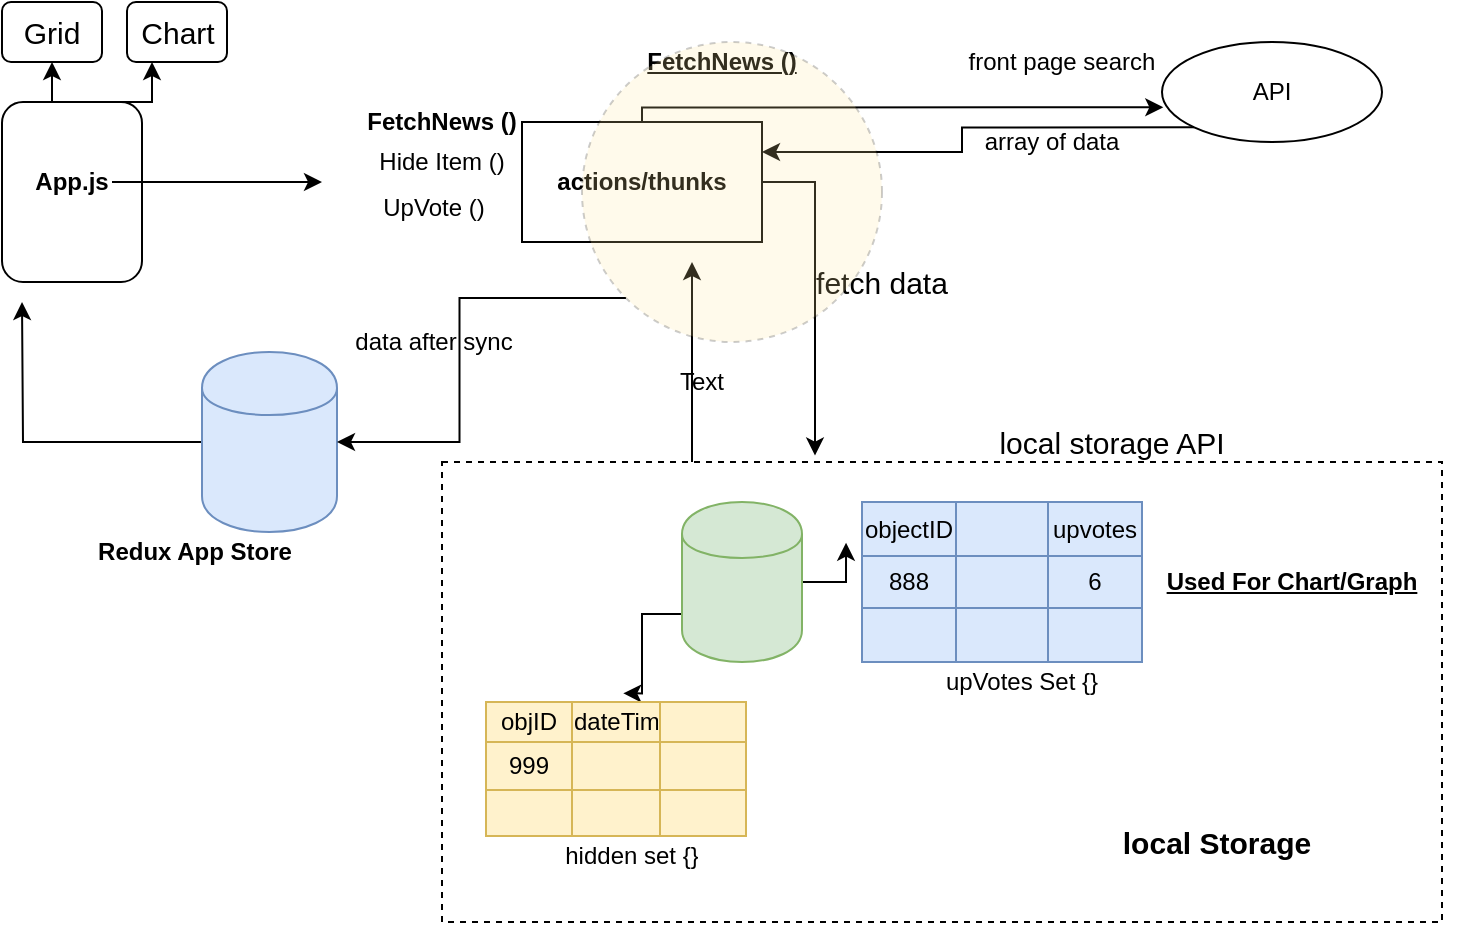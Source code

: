 <mxfile version="13.5.3" type="device"><diagram id="1OY8vG89cqY9DOylxmi3" name="Page-1"><mxGraphModel dx="782" dy="446" grid="1" gridSize="10" guides="1" tooltips="1" connect="1" arrows="1" fold="1" page="1" pageScale="1" pageWidth="850" pageHeight="1100" math="0" shadow="0"><root><mxCell id="0"/><mxCell id="1" parent="0"/><mxCell id="Qm3J36VMEmxJ5wWoOTs4-114" style="edgeStyle=orthogonalEdgeStyle;rounded=0;orthogonalLoop=1;jettySize=auto;html=1;exitX=0.25;exitY=0;exitDx=0;exitDy=0;fontSize=15;" parent="1" source="Qm3J36VMEmxJ5wWoOTs4-94" edge="1"><mxGeometry relative="1" as="geometry"><mxPoint x="415" y="130" as="targetPoint"/><Array as="points"><mxPoint x="415" y="190"/><mxPoint x="415" y="190"/></Array></mxGeometry></mxCell><mxCell id="Qm3J36VMEmxJ5wWoOTs4-94" value="" style="rounded=0;whiteSpace=wrap;html=1;fillColor=none;dashed=1;" parent="1" vertex="1"><mxGeometry x="290" y="230" width="500" height="230" as="geometry"/></mxCell><mxCell id="Qm3J36VMEmxJ5wWoOTs4-122" style="edgeStyle=orthogonalEdgeStyle;rounded=0;orthogonalLoop=1;jettySize=auto;html=1;exitX=0.25;exitY=0;exitDx=0;exitDy=0;entryX=0.5;entryY=1;entryDx=0;entryDy=0;fontSize=15;" parent="1" source="Qm3J36VMEmxJ5wWoOTs4-1" target="Qm3J36VMEmxJ5wWoOTs4-96" edge="1"><mxGeometry relative="1" as="geometry"/></mxCell><mxCell id="Qm3J36VMEmxJ5wWoOTs4-123" style="edgeStyle=orthogonalEdgeStyle;rounded=0;orthogonalLoop=1;jettySize=auto;html=1;exitX=0.75;exitY=0;exitDx=0;exitDy=0;entryX=0.25;entryY=1;entryDx=0;entryDy=0;fontSize=15;" parent="1" source="Qm3J36VMEmxJ5wWoOTs4-1" target="Qm3J36VMEmxJ5wWoOTs4-97" edge="1"><mxGeometry relative="1" as="geometry"/></mxCell><mxCell id="Qm3J36VMEmxJ5wWoOTs4-1" value="" style="rounded=1;whiteSpace=wrap;html=1;" parent="1" vertex="1"><mxGeometry x="70" y="50" width="70" height="90" as="geometry"/></mxCell><mxCell id="Qm3J36VMEmxJ5wWoOTs4-8" style="edgeStyle=orthogonalEdgeStyle;rounded=0;orthogonalLoop=1;jettySize=auto;html=1;" parent="1" source="Qm3J36VMEmxJ5wWoOTs4-2" edge="1"><mxGeometry relative="1" as="geometry"><mxPoint x="230" y="90" as="targetPoint"/></mxGeometry></mxCell><mxCell id="Qm3J36VMEmxJ5wWoOTs4-2" value="App.js" style="text;html=1;strokeColor=none;fillColor=none;align=center;verticalAlign=middle;whiteSpace=wrap;rounded=0;fontStyle=1" parent="1" vertex="1"><mxGeometry x="85" y="80" width="40" height="20" as="geometry"/></mxCell><mxCell id="Qm3J36VMEmxJ5wWoOTs4-102" style="edgeStyle=orthogonalEdgeStyle;rounded=0;orthogonalLoop=1;jettySize=auto;html=1;entryX=0.006;entryY=0.653;entryDx=0;entryDy=0;entryPerimeter=0;fontSize=15;" parent="1" source="Qm3J36VMEmxJ5wWoOTs4-5" target="Qm3J36VMEmxJ5wWoOTs4-24" edge="1"><mxGeometry relative="1" as="geometry"><Array as="points"><mxPoint x="390" y="53"/></Array></mxGeometry></mxCell><mxCell id="Qm3J36VMEmxJ5wWoOTs4-104" style="edgeStyle=orthogonalEdgeStyle;rounded=0;orthogonalLoop=1;jettySize=auto;html=1;exitX=1;exitY=0.5;exitDx=0;exitDy=0;entryX=0.373;entryY=-0.014;entryDx=0;entryDy=0;entryPerimeter=0;fontSize=15;" parent="1" source="Qm3J36VMEmxJ5wWoOTs4-5" target="Qm3J36VMEmxJ5wWoOTs4-94" edge="1"><mxGeometry relative="1" as="geometry"/></mxCell><mxCell id="Qm3J36VMEmxJ5wWoOTs4-5" value="" style="rounded=0;whiteSpace=wrap;html=1;" parent="1" vertex="1"><mxGeometry x="330" y="60" width="120" height="60" as="geometry"/></mxCell><mxCell id="Qm3J36VMEmxJ5wWoOTs4-6" value="FetchNews ()" style="text;html=1;strokeColor=none;fillColor=none;align=center;verticalAlign=middle;whiteSpace=wrap;rounded=0;fontStyle=5" parent="1" vertex="1"><mxGeometry x="390" y="20" width="80" height="20" as="geometry"/></mxCell><mxCell id="Qm3J36VMEmxJ5wWoOTs4-7" value="actions/thunks" style="text;html=1;strokeColor=none;fillColor=none;align=center;verticalAlign=middle;whiteSpace=wrap;rounded=0;fontStyle=1" parent="1" vertex="1"><mxGeometry x="345" y="80" width="90" height="20" as="geometry"/></mxCell><mxCell id="Qm3J36VMEmxJ5wWoOTs4-103" style="edgeStyle=orthogonalEdgeStyle;rounded=0;orthogonalLoop=1;jettySize=auto;html=1;exitX=0;exitY=1;exitDx=0;exitDy=0;entryX=1;entryY=0.25;entryDx=0;entryDy=0;fontSize=15;" parent="1" source="Qm3J36VMEmxJ5wWoOTs4-24" target="Qm3J36VMEmxJ5wWoOTs4-5" edge="1"><mxGeometry relative="1" as="geometry"/></mxCell><mxCell id="Qm3J36VMEmxJ5wWoOTs4-24" value="API" style="ellipse;whiteSpace=wrap;html=1;" parent="1" vertex="1"><mxGeometry x="650" y="20" width="110" height="50" as="geometry"/></mxCell><mxCell id="Qm3J36VMEmxJ5wWoOTs4-26" value="front page search" style="text;html=1;strokeColor=none;fillColor=none;align=center;verticalAlign=middle;whiteSpace=wrap;rounded=0;" parent="1" vertex="1"><mxGeometry x="550" y="20" width="100" height="20" as="geometry"/></mxCell><mxCell id="Qm3J36VMEmxJ5wWoOTs4-30" value="array of data" style="text;html=1;strokeColor=none;fillColor=none;align=center;verticalAlign=middle;whiteSpace=wrap;rounded=0;" parent="1" vertex="1"><mxGeometry x="560" y="60" width="70" height="20" as="geometry"/></mxCell><mxCell id="Qm3J36VMEmxJ5wWoOTs4-85" style="edgeStyle=orthogonalEdgeStyle;rounded=0;orthogonalLoop=1;jettySize=auto;html=1;exitX=1;exitY=0.5;exitDx=0;exitDy=0;entryX=-0.057;entryY=-0.256;entryDx=0;entryDy=0;entryPerimeter=0;" parent="1" source="Qm3J36VMEmxJ5wWoOTs4-31" target="Qm3J36VMEmxJ5wWoOTs4-45" edge="1"><mxGeometry relative="1" as="geometry"/></mxCell><mxCell id="Qm3J36VMEmxJ5wWoOTs4-95" style="edgeStyle=orthogonalEdgeStyle;rounded=0;orthogonalLoop=1;jettySize=auto;html=1;exitX=0;exitY=0.7;exitDx=0;exitDy=0;entryX=0.528;entryY=-0.217;entryDx=0;entryDy=0;entryPerimeter=0;" parent="1" source="Qm3J36VMEmxJ5wWoOTs4-31" target="Qm3J36VMEmxJ5wWoOTs4-68" edge="1"><mxGeometry relative="1" as="geometry"/></mxCell><mxCell id="Qm3J36VMEmxJ5wWoOTs4-31" value="" style="shape=cylinder;whiteSpace=wrap;html=1;boundedLbl=1;backgroundOutline=1;fillColor=#d5e8d4;strokeColor=#82b366;" parent="1" vertex="1"><mxGeometry x="410" y="250" width="60" height="80" as="geometry"/></mxCell><mxCell id="Qm3J36VMEmxJ5wWoOTs4-32" value="local Storage" style="text;html=1;strokeColor=none;fillColor=none;align=center;verticalAlign=middle;whiteSpace=wrap;rounded=0;fontStyle=1;fontSize=15;" parent="1" vertex="1"><mxGeometry x="610" y="410" width="135" height="20" as="geometry"/></mxCell><mxCell id="Qm3J36VMEmxJ5wWoOTs4-121" style="edgeStyle=orthogonalEdgeStyle;rounded=0;orthogonalLoop=1;jettySize=auto;html=1;exitX=0;exitY=0.5;exitDx=0;exitDy=0;fontSize=15;" parent="1" source="Qm3J36VMEmxJ5wWoOTs4-33" edge="1"><mxGeometry relative="1" as="geometry"><mxPoint x="80" y="150" as="targetPoint"/></mxGeometry></mxCell><mxCell id="Qm3J36VMEmxJ5wWoOTs4-33" value="" style="shape=cylinder;whiteSpace=wrap;html=1;boundedLbl=1;backgroundOutline=1;fillColor=#dae8fc;strokeColor=#6c8ebf;" parent="1" vertex="1"><mxGeometry x="170" y="175" width="67.5" height="90" as="geometry"/></mxCell><mxCell id="Qm3J36VMEmxJ5wWoOTs4-34" value="Redux App Store" style="text;html=1;strokeColor=none;fillColor=none;align=center;verticalAlign=middle;whiteSpace=wrap;rounded=0;fontStyle=1" parent="1" vertex="1"><mxGeometry x="110" y="265" width="112.5" height="20" as="geometry"/></mxCell><mxCell id="Qm3J36VMEmxJ5wWoOTs4-40" value="" style="shape=table;html=1;whiteSpace=wrap;startSize=0;container=1;collapsible=0;childLayout=tableLayout;fillColor=#dae8fc;strokeColor=#6c8ebf;" parent="1" vertex="1"><mxGeometry x="500" y="250" width="140" height="80" as="geometry"/></mxCell><mxCell id="Qm3J36VMEmxJ5wWoOTs4-41" value="" style="shape=partialRectangle;html=1;whiteSpace=wrap;collapsible=0;dropTarget=0;pointerEvents=0;fillColor=none;top=0;left=0;bottom=0;right=0;points=[[0,0.5],[1,0.5]];portConstraint=eastwest;" parent="Qm3J36VMEmxJ5wWoOTs4-40" vertex="1"><mxGeometry width="140" height="27" as="geometry"/></mxCell><mxCell id="Qm3J36VMEmxJ5wWoOTs4-42" value="objectID" style="shape=partialRectangle;html=1;whiteSpace=wrap;connectable=0;fillColor=none;top=0;left=0;bottom=0;right=0;overflow=hidden;" parent="Qm3J36VMEmxJ5wWoOTs4-41" vertex="1"><mxGeometry width="47" height="27" as="geometry"/></mxCell><mxCell id="Qm3J36VMEmxJ5wWoOTs4-43" value="" style="shape=partialRectangle;html=1;whiteSpace=wrap;connectable=0;fillColor=none;top=0;left=0;bottom=0;right=0;overflow=hidden;" parent="Qm3J36VMEmxJ5wWoOTs4-41" vertex="1"><mxGeometry x="47" width="46" height="27" as="geometry"/></mxCell><mxCell id="Qm3J36VMEmxJ5wWoOTs4-44" value="upvotes" style="shape=partialRectangle;html=1;whiteSpace=wrap;connectable=0;fillColor=none;top=0;left=0;bottom=0;right=0;overflow=hidden;" parent="Qm3J36VMEmxJ5wWoOTs4-41" vertex="1"><mxGeometry x="93" width="47" height="27" as="geometry"/></mxCell><mxCell id="Qm3J36VMEmxJ5wWoOTs4-45" value="" style="shape=partialRectangle;html=1;whiteSpace=wrap;collapsible=0;dropTarget=0;pointerEvents=0;fillColor=none;top=0;left=0;bottom=0;right=0;points=[[0,0.5],[1,0.5]];portConstraint=eastwest;" parent="Qm3J36VMEmxJ5wWoOTs4-40" vertex="1"><mxGeometry y="27" width="140" height="26" as="geometry"/></mxCell><mxCell id="Qm3J36VMEmxJ5wWoOTs4-46" value="888" style="shape=partialRectangle;html=1;whiteSpace=wrap;connectable=0;fillColor=none;top=0;left=0;bottom=0;right=0;overflow=hidden;" parent="Qm3J36VMEmxJ5wWoOTs4-45" vertex="1"><mxGeometry width="47" height="26" as="geometry"/></mxCell><mxCell id="Qm3J36VMEmxJ5wWoOTs4-47" value="" style="shape=partialRectangle;html=1;whiteSpace=wrap;connectable=0;fillColor=none;top=0;left=0;bottom=0;right=0;overflow=hidden;" parent="Qm3J36VMEmxJ5wWoOTs4-45" vertex="1"><mxGeometry x="47" width="46" height="26" as="geometry"/></mxCell><mxCell id="Qm3J36VMEmxJ5wWoOTs4-48" value="6" style="shape=partialRectangle;html=1;whiteSpace=wrap;connectable=0;fillColor=none;top=0;left=0;bottom=0;right=0;overflow=hidden;" parent="Qm3J36VMEmxJ5wWoOTs4-45" vertex="1"><mxGeometry x="93" width="47" height="26" as="geometry"/></mxCell><mxCell id="Qm3J36VMEmxJ5wWoOTs4-49" value="" style="shape=partialRectangle;html=1;whiteSpace=wrap;collapsible=0;dropTarget=0;pointerEvents=0;fillColor=none;top=0;left=0;bottom=0;right=0;points=[[0,0.5],[1,0.5]];portConstraint=eastwest;" parent="Qm3J36VMEmxJ5wWoOTs4-40" vertex="1"><mxGeometry y="53" width="140" height="27" as="geometry"/></mxCell><mxCell id="Qm3J36VMEmxJ5wWoOTs4-50" value="" style="shape=partialRectangle;html=1;whiteSpace=wrap;connectable=0;fillColor=none;top=0;left=0;bottom=0;right=0;overflow=hidden;" parent="Qm3J36VMEmxJ5wWoOTs4-49" vertex="1"><mxGeometry width="47" height="27" as="geometry"/></mxCell><mxCell id="Qm3J36VMEmxJ5wWoOTs4-51" value="" style="shape=partialRectangle;html=1;whiteSpace=wrap;connectable=0;fillColor=none;top=0;left=0;bottom=0;right=0;overflow=hidden;" parent="Qm3J36VMEmxJ5wWoOTs4-49" vertex="1"><mxGeometry x="47" width="46" height="27" as="geometry"/></mxCell><mxCell id="Qm3J36VMEmxJ5wWoOTs4-52" value="" style="shape=partialRectangle;html=1;whiteSpace=wrap;connectable=0;fillColor=none;top=0;left=0;bottom=0;right=0;overflow=hidden;" parent="Qm3J36VMEmxJ5wWoOTs4-49" vertex="1"><mxGeometry x="93" width="47" height="27" as="geometry"/></mxCell><mxCell id="Qm3J36VMEmxJ5wWoOTs4-67" value="" style="shape=table;html=1;whiteSpace=wrap;startSize=0;container=1;collapsible=0;childLayout=tableLayout;fillColor=#fff2cc;strokeColor=#d6b656;" parent="1" vertex="1"><mxGeometry x="312" y="350" width="130" height="67" as="geometry"/></mxCell><mxCell id="Qm3J36VMEmxJ5wWoOTs4-68" value="" style="shape=partialRectangle;html=1;whiteSpace=wrap;collapsible=0;dropTarget=0;pointerEvents=0;fillColor=none;top=0;left=0;bottom=0;right=0;points=[[0,0.5],[1,0.5]];portConstraint=eastwest;" parent="Qm3J36VMEmxJ5wWoOTs4-67" vertex="1"><mxGeometry width="130" height="20" as="geometry"/></mxCell><mxCell id="Qm3J36VMEmxJ5wWoOTs4-69" value="objID" style="shape=partialRectangle;html=1;whiteSpace=wrap;connectable=0;fillColor=none;top=0;left=0;bottom=0;right=0;overflow=hidden;" parent="Qm3J36VMEmxJ5wWoOTs4-68" vertex="1"><mxGeometry width="43" height="20" as="geometry"/></mxCell><mxCell id="Qm3J36VMEmxJ5wWoOTs4-70" value="dateTime" style="shape=partialRectangle;html=1;whiteSpace=wrap;connectable=0;fillColor=none;top=0;left=0;bottom=0;right=0;overflow=hidden;" parent="Qm3J36VMEmxJ5wWoOTs4-68" vertex="1"><mxGeometry x="43" width="44" height="20" as="geometry"/></mxCell><mxCell id="Qm3J36VMEmxJ5wWoOTs4-71" value="" style="shape=partialRectangle;html=1;whiteSpace=wrap;connectable=0;fillColor=none;top=0;left=0;bottom=0;right=0;overflow=hidden;" parent="Qm3J36VMEmxJ5wWoOTs4-68" vertex="1"><mxGeometry x="87" width="43" height="20" as="geometry"/></mxCell><mxCell id="Qm3J36VMEmxJ5wWoOTs4-72" value="" style="shape=partialRectangle;html=1;whiteSpace=wrap;collapsible=0;dropTarget=0;pointerEvents=0;fillColor=none;top=0;left=0;bottom=0;right=0;points=[[0,0.5],[1,0.5]];portConstraint=eastwest;" parent="Qm3J36VMEmxJ5wWoOTs4-67" vertex="1"><mxGeometry y="20" width="130" height="24" as="geometry"/></mxCell><mxCell id="Qm3J36VMEmxJ5wWoOTs4-73" value="999" style="shape=partialRectangle;html=1;whiteSpace=wrap;connectable=0;fillColor=none;top=0;left=0;bottom=0;right=0;overflow=hidden;" parent="Qm3J36VMEmxJ5wWoOTs4-72" vertex="1"><mxGeometry width="43" height="24" as="geometry"/></mxCell><mxCell id="Qm3J36VMEmxJ5wWoOTs4-74" value="" style="shape=partialRectangle;html=1;whiteSpace=wrap;connectable=0;fillColor=none;top=0;left=0;bottom=0;right=0;overflow=hidden;" parent="Qm3J36VMEmxJ5wWoOTs4-72" vertex="1"><mxGeometry x="43" width="44" height="24" as="geometry"/></mxCell><mxCell id="Qm3J36VMEmxJ5wWoOTs4-75" value="" style="shape=partialRectangle;html=1;whiteSpace=wrap;connectable=0;fillColor=none;top=0;left=0;bottom=0;right=0;overflow=hidden;" parent="Qm3J36VMEmxJ5wWoOTs4-72" vertex="1"><mxGeometry x="87" width="43" height="24" as="geometry"/></mxCell><mxCell id="Qm3J36VMEmxJ5wWoOTs4-76" value="" style="shape=partialRectangle;html=1;whiteSpace=wrap;collapsible=0;dropTarget=0;pointerEvents=0;fillColor=none;top=0;left=0;bottom=0;right=0;points=[[0,0.5],[1,0.5]];portConstraint=eastwest;" parent="Qm3J36VMEmxJ5wWoOTs4-67" vertex="1"><mxGeometry y="44" width="130" height="23" as="geometry"/></mxCell><mxCell id="Qm3J36VMEmxJ5wWoOTs4-77" value="" style="shape=partialRectangle;html=1;whiteSpace=wrap;connectable=0;fillColor=none;top=0;left=0;bottom=0;right=0;overflow=hidden;" parent="Qm3J36VMEmxJ5wWoOTs4-76" vertex="1"><mxGeometry width="43" height="23" as="geometry"/></mxCell><mxCell id="Qm3J36VMEmxJ5wWoOTs4-78" value="" style="shape=partialRectangle;html=1;whiteSpace=wrap;connectable=0;fillColor=none;top=0;left=0;bottom=0;right=0;overflow=hidden;" parent="Qm3J36VMEmxJ5wWoOTs4-76" vertex="1"><mxGeometry x="43" width="44" height="23" as="geometry"/></mxCell><mxCell id="Qm3J36VMEmxJ5wWoOTs4-79" value="" style="shape=partialRectangle;html=1;whiteSpace=wrap;connectable=0;fillColor=none;top=0;left=0;bottom=0;right=0;overflow=hidden;" parent="Qm3J36VMEmxJ5wWoOTs4-76" vertex="1"><mxGeometry x="87" width="43" height="23" as="geometry"/></mxCell><UserObject label="upVotes Set {}" placeholders="1" name="Variable" id="Qm3J36VMEmxJ5wWoOTs4-81"><mxCell style="text;html=1;strokeColor=none;fillColor=none;align=center;verticalAlign=middle;whiteSpace=wrap;overflow=hidden;" parent="1" vertex="1"><mxGeometry x="540" y="330" width="80" height="20" as="geometry"/></mxCell></UserObject><UserObject label="hidden set {}" placeholders="1" name="Variable" id="Qm3J36VMEmxJ5wWoOTs4-82"><mxCell style="text;html=1;strokeColor=none;fillColor=none;align=center;verticalAlign=middle;whiteSpace=wrap;overflow=hidden;" parent="1" vertex="1"><mxGeometry x="345" y="417" width="80" height="20" as="geometry"/></mxCell></UserObject><UserObject label="Used For Chart/Graph" placeholders="1" name="Variable" id="Qm3J36VMEmxJ5wWoOTs4-93"><mxCell style="text;html=1;strokeColor=none;fillColor=none;align=center;verticalAlign=middle;whiteSpace=wrap;overflow=hidden;fontStyle=5" parent="1" vertex="1"><mxGeometry x="630" y="280" width="170" height="20" as="geometry"/></mxCell></UserObject><mxCell id="Qm3J36VMEmxJ5wWoOTs4-96" value="Grid" style="rounded=1;whiteSpace=wrap;html=1;fillColor=none;fontSize=15;" parent="1" vertex="1"><mxGeometry x="70" width="50" height="30" as="geometry"/></mxCell><mxCell id="Qm3J36VMEmxJ5wWoOTs4-97" value="Chart" style="rounded=1;whiteSpace=wrap;html=1;fillColor=none;fontSize=15;" parent="1" vertex="1"><mxGeometry x="132.5" width="50" height="30" as="geometry"/></mxCell><mxCell id="Qm3J36VMEmxJ5wWoOTs4-108" value="local storage API" style="text;html=1;strokeColor=none;fillColor=none;align=center;verticalAlign=middle;whiteSpace=wrap;rounded=0;fontSize=15;" parent="1" vertex="1"><mxGeometry x="560" y="210" width="130" height="20" as="geometry"/></mxCell><mxCell id="Qm3J36VMEmxJ5wWoOTs4-112" value="fetch data" style="text;html=1;strokeColor=none;fillColor=none;align=center;verticalAlign=middle;whiteSpace=wrap;rounded=0;fontSize=15;" parent="1" vertex="1"><mxGeometry x="470" y="130" width="80" height="20" as="geometry"/></mxCell><mxCell id="Qm3J36VMEmxJ5wWoOTs4-116" value="Hide Item ()" style="text;html=1;strokeColor=none;fillColor=none;align=center;verticalAlign=middle;whiteSpace=wrap;rounded=0;" parent="1" vertex="1"><mxGeometry x="250" y="70" width="80" height="20" as="geometry"/></mxCell><mxCell id="Qm3J36VMEmxJ5wWoOTs4-124" style="edgeStyle=orthogonalEdgeStyle;rounded=0;orthogonalLoop=1;jettySize=auto;html=1;exitX=0;exitY=1;exitDx=0;exitDy=0;entryX=1;entryY=0.5;entryDx=0;entryDy=0;fontSize=15;" parent="1" source="Qm3J36VMEmxJ5wWoOTs4-115" target="Qm3J36VMEmxJ5wWoOTs4-33" edge="1"><mxGeometry relative="1" as="geometry"/></mxCell><mxCell id="Qm3J36VMEmxJ5wWoOTs4-115" value="" style="ellipse;whiteSpace=wrap;html=1;aspect=fixed;fontSize=15;opacity=20;fillColor=#FFE599;dashed=1;" parent="1" vertex="1"><mxGeometry x="360" y="20" width="150" height="150" as="geometry"/></mxCell><mxCell id="Qm3J36VMEmxJ5wWoOTs4-125" value="FetchNews ()" style="text;html=1;strokeColor=none;fillColor=none;align=center;verticalAlign=middle;whiteSpace=wrap;rounded=0;fontStyle=1" parent="1" vertex="1"><mxGeometry x="250" y="50" width="80" height="20" as="geometry"/></mxCell><mxCell id="Qm3J36VMEmxJ5wWoOTs4-126" value="UpVote ()" style="text;html=1;strokeColor=none;fillColor=none;align=center;verticalAlign=middle;whiteSpace=wrap;rounded=0;" parent="1" vertex="1"><mxGeometry x="246" y="93" width="80" height="20" as="geometry"/></mxCell><mxCell id="cMw_oc4GTCNHvBVUnhDs-1" value="Text" style="text;html=1;strokeColor=none;fillColor=none;align=center;verticalAlign=middle;whiteSpace=wrap;rounded=0;" vertex="1" parent="1"><mxGeometry x="400" y="180" width="40" height="20" as="geometry"/></mxCell><mxCell id="cMw_oc4GTCNHvBVUnhDs-2" value="data after sync" style="text;html=1;strokeColor=none;fillColor=none;align=center;verticalAlign=middle;whiteSpace=wrap;rounded=0;" vertex="1" parent="1"><mxGeometry x="233" y="160" width="106" height="20" as="geometry"/></mxCell></root></mxGraphModel></diagram></mxfile>